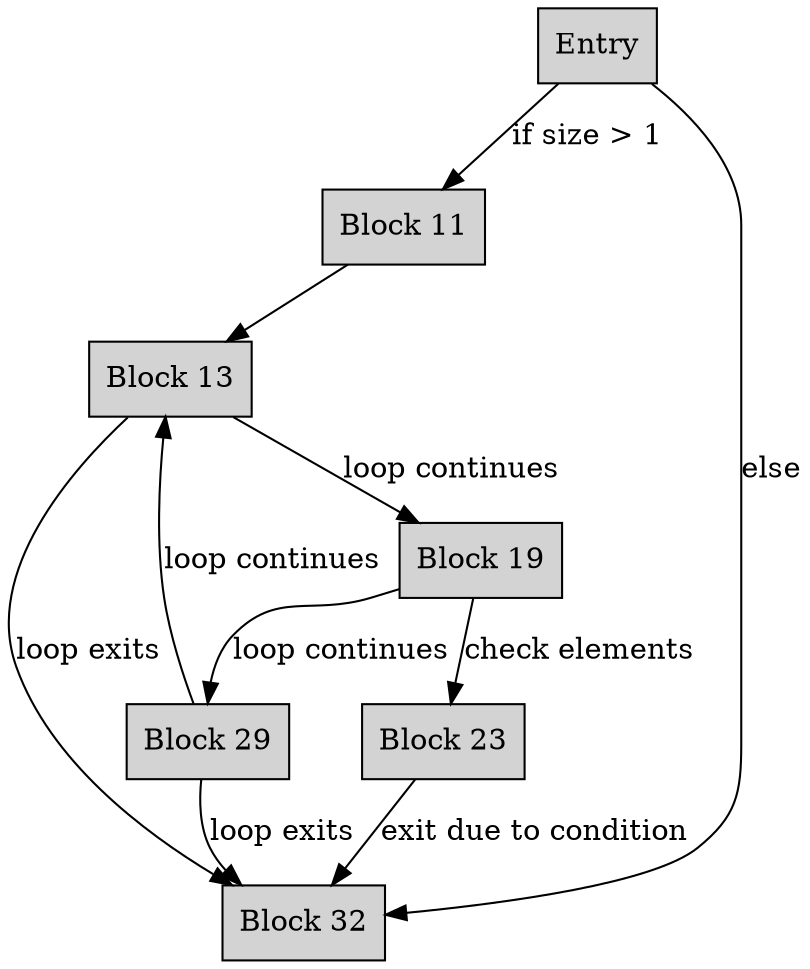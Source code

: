 digraph CFG {
    node[shape=box, style=filled];
    
    Entry [label="Entry"];
    Block11 [label="Block 11"];
    Block13 [label="Block 13"];
    Block19 [label="Block 19"];
    Block23 [label="Block 23"];
    Block29 [label="Block 29"];
    Block32 [label="Block 32"];
    
    Entry -> Block11 [label="if size > 1"];
    Entry -> Block32 [label="else"];
    
    Block11 -> Block13;
    
    Block13 -> Block19 [label="loop continues"];
    Block13 -> Block32 [label="loop exits"];
    
    Block19 -> Block23 [label="check elements"];
    Block19 -> Block29 [label="loop continues"];
    
    Block23 -> Block32 [label="exit due to condition"];
    
    Block29 -> Block13 [label="loop continues"];
    Block29 -> Block32 [label="loop exits"];
}